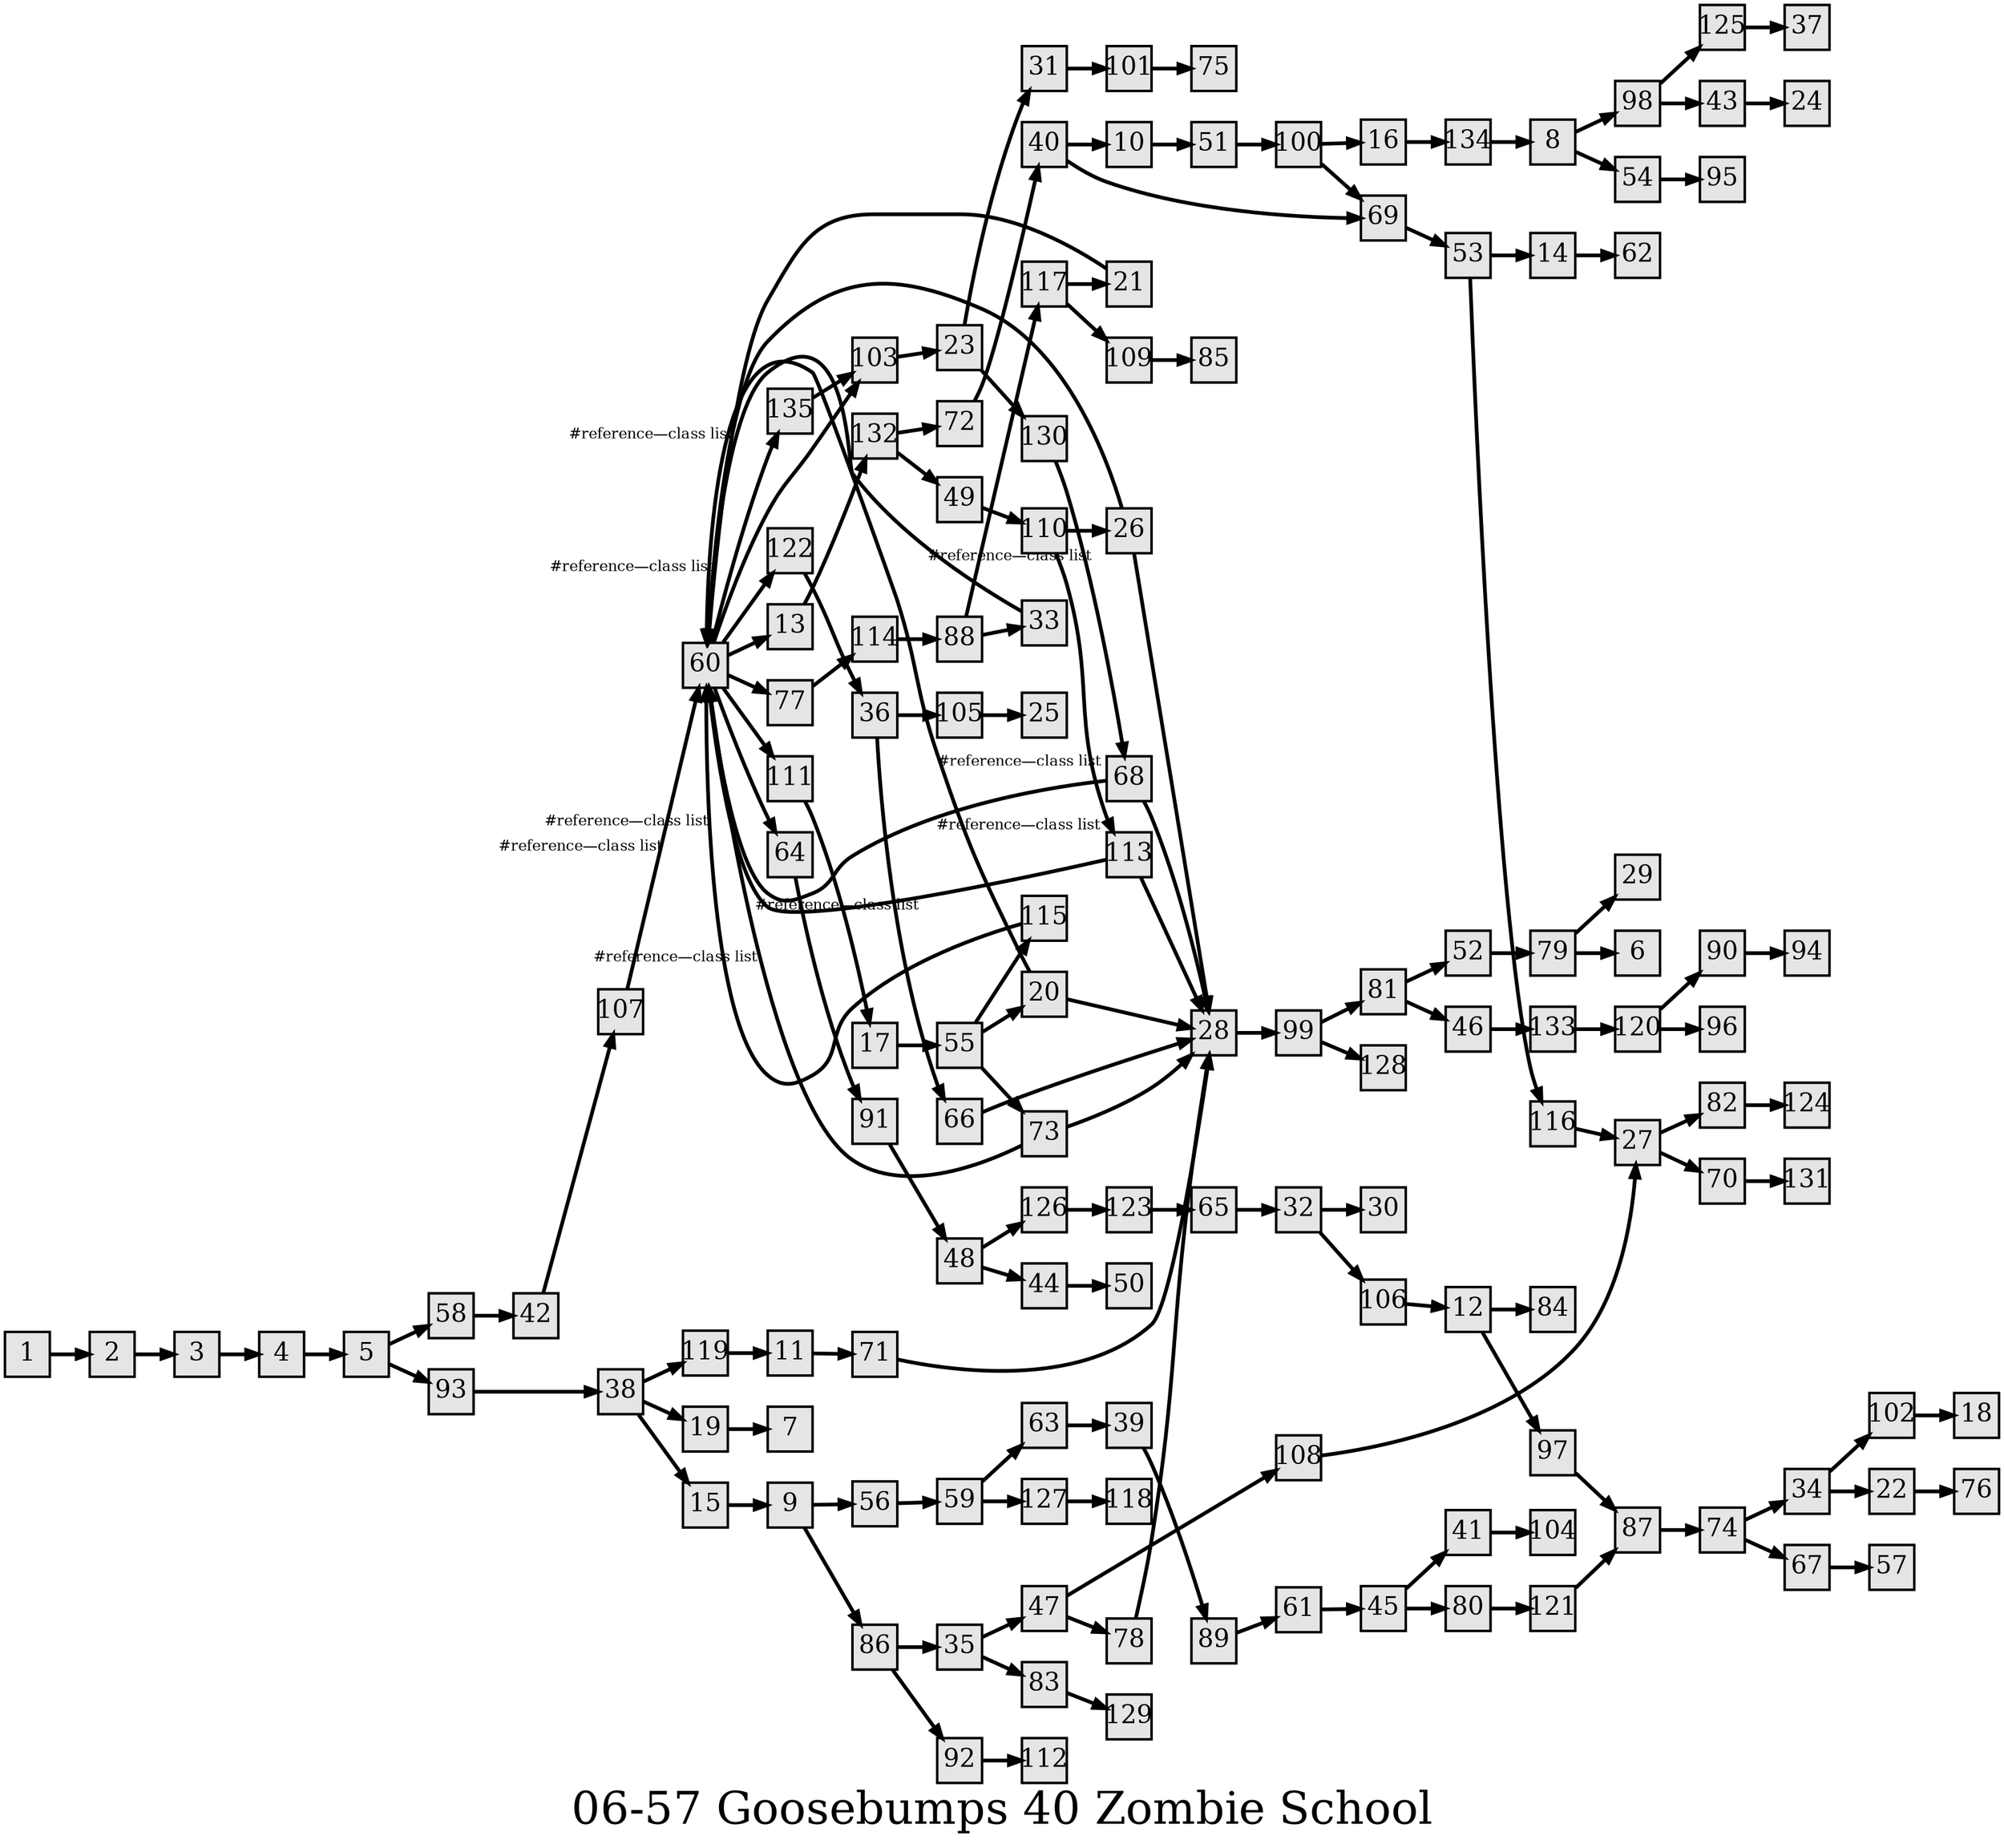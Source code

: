 digraph g{
  graph [ label="06-57 Goosebumps 40 Zombie School" rankdir=LR, ordering=out, fontsize=36, nodesep="0.35", ranksep="0.45"];
  node  [shape=rect, penwidth=2, fontsize=20, style=filled, fillcolor=grey90, margin="0,0", labelfloat=true, regular=true, fixedsize=true];
  edge  [labelfloat=true, penwidth=3, fontsize=12];
  // ---;
  // group  : Katz;
  // id     : 06-57;
  // gbid   : 1238;
  // series : Give Yourself Goosebumps;
  // title  : Zombie School;
  // author : R.L. Stine;
  // credit:;
  // - name : Yee-Ann Wong;
  // role : encoder;
  // date : 2017-08-31;
  // - name : Jeremy Douglass;
  // role : editor;
  // date : 2017-10-19;
  // render:;
  // - name   : small;
  // styles : gvStyles-small.txt;
  // engine : dot;
  // comment: >;
  
  // ---;
  
  // From | To | Label;
  
  1 -> 2;
  2 -> 3;
  3 -> 4;
  4 -> 5;
  5 -> 58;
  5 -> 93;
  8 -> 98;
  8 -> 54;
  9 -> 56;
  9 -> 86;
  10 -> 51;
  11 -> 71;
  12 -> 97;
  12 -> 84;
  13 -> 132;
  14 -> 62;
  15 -> 9;
  16 -> 134;
  17 -> 55;
  19 -> 7;
  20 -> 28;
  20 -> 60	[ xlabel="#reference—class list" ];
  21 -> 60	[ xlabel="#reference—class list" ];
  22 -> 76;
  23 -> 31;
  23 -> 130;
  26 -> 28;
  26 -> 60	[ xlabel="#reference—class list" ];
  27 -> 82;
  27 -> 70;
  28 -> 99;
  31 -> 101;
  32 -> 106;
  32 -> 30;
  33 -> 60	[ xlabel="#reference—class list" ];
  34 -> 102;
  34 -> 22;
  35 -> 47;
  35 -> 83;
  36 -> 105;
  36 -> 66;
  38 -> 119;
  38 -> 19;
  38 -> 15;
  39 -> 89;
  40 -> 10;
  40 -> 69;
  41 -> 104;
  42 -> 107;
  43 -> 24;
  44 -> 50;
  45 -> 41;
  45 -> 80;
  46 -> 133;
  47 -> 108;
  47 -> 78;
  48 -> 126;
  48 -> 44;
  49 -> 110;
  51 -> 100;
  52 -> 79;
  53 -> 14;
  53 -> 116;
  54 -> 95;
  55 -> 73;
  55 -> 115;
  55 -> 20;
  56 -> 59;
  58 -> 42;
  59 -> 63;
  59 -> 127;
  60 -> 135;
  60 -> 103;
  60 -> 122;
  60 -> 13;
  60 -> 77;
  60 -> 111;
  60 -> 64;
  61 -> 45;
  63 -> 39;
  64 -> 91;
  65 -> 32;
  66 -> 28;
  67 -> 57;
  68 -> 28;
  68 -> 60	[ xlabel="#reference—class list" ];
  69 -> 53;
  70 -> 131;
  71 -> 28;
  72 -> 40;
  73 -> 28;
  73 -> 60	[ xlabel="#reference—class list" ];
  74 -> 34;
  74 -> 67;
  77 -> 114;
  78 -> 28;
  79 -> 29;
  79 -> 6;
  80 -> 121;
  81 -> 52;
  81 -> 46;
  82 -> 124;
  83 -> 129;
  86 -> 35;
  86 -> 92;
  87 -> 74;
  88 -> 117;
  88 -> 33;
  89 -> 61;
  90 -> 94;
  91 -> 48;
  92 -> 112;
  93 -> 38;
  97 -> 87;
  98 -> 125;
  98 -> 43;
  99 -> 81;
  99 -> 128;
  100 -> 16;
  100 -> 69;
  101 -> 75;
  102 -> 18;
  103 -> 23;
  105 -> 25;
  106 -> 12;
  107 -> 60	[ xlabel="#reference—class list" ];
  108 -> 27;
  109 -> 85;
  110 -> 26;
  110 -> 113;
  111 -> 17;
  113 -> 28;
  113 -> 60	[ xlabel="#reference—class list" ];
  114 -> 88;
  115 -> 60	[ xlabel="#reference—class list" ];
  116 -> 27;
  117 -> 21;
  117 -> 109;
  119 -> 11;
  120 -> 90;
  120 -> 96;
  121 -> 87;
  122 -> 36;
  123 -> 65;
  125 -> 37;
  126 -> 123;
  127 -> 118;
  130 -> 68;
  132 -> 72;
  132 -> 49;
  133 -> 120;
  134 -> 8;
  135 -> 103;
}

